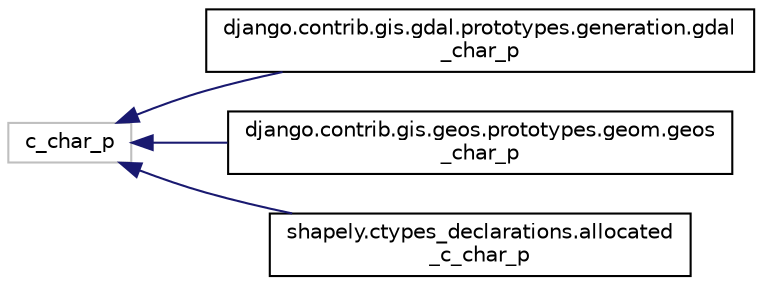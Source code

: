 digraph "Graphical Class Hierarchy"
{
 // LATEX_PDF_SIZE
  edge [fontname="Helvetica",fontsize="10",labelfontname="Helvetica",labelfontsize="10"];
  node [fontname="Helvetica",fontsize="10",shape=record];
  rankdir="LR";
  Node3727 [label="c_char_p",height=0.2,width=0.4,color="grey75", fillcolor="white", style="filled",tooltip=" "];
  Node3727 -> Node0 [dir="back",color="midnightblue",fontsize="10",style="solid",fontname="Helvetica"];
  Node0 [label="django.contrib.gis.gdal.prototypes.generation.gdal\l_char_p",height=0.2,width=0.4,color="black", fillcolor="white", style="filled",URL="$classdjango_1_1contrib_1_1gis_1_1gdal_1_1prototypes_1_1generation_1_1gdal__char__p.html",tooltip=" "];
  Node3727 -> Node3729 [dir="back",color="midnightblue",fontsize="10",style="solid",fontname="Helvetica"];
  Node3729 [label="django.contrib.gis.geos.prototypes.geom.geos\l_char_p",height=0.2,width=0.4,color="black", fillcolor="white", style="filled",URL="$classdjango_1_1contrib_1_1gis_1_1geos_1_1prototypes_1_1geom_1_1geos__char__p.html",tooltip=" "];
  Node3727 -> Node3730 [dir="back",color="midnightblue",fontsize="10",style="solid",fontname="Helvetica"];
  Node3730 [label="shapely.ctypes_declarations.allocated\l_c_char_p",height=0.2,width=0.4,color="black", fillcolor="white", style="filled",URL="$classshapely_1_1ctypes__declarations_1_1allocated__c__char__p.html",tooltip=" "];
}
